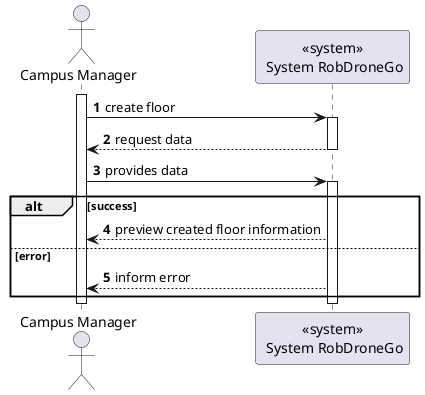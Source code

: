 @startuml
autonumber

actor "Campus Manager" as usr

participant "<<system>>\n System RobDroneGo" as sys

activate usr
    usr -> sys : create floor
    activate sys
        sys --> usr : request data
    deactivate sys

    usr -> sys : provides data
    activate sys
        alt success
            sys --> usr : preview created floor information
        else error
            sys --> usr : inform error
        end
    deactivate sys
deactivate usr

@enduml
